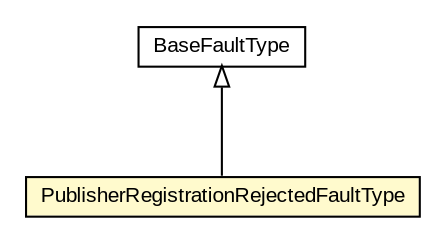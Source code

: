 #!/usr/local/bin/dot
#
# Class diagram 
# Generated by UMLGraph version R5_6-24-gf6e263 (http://www.umlgraph.org/)
#

digraph G {
	edge [fontname="arial",fontsize=10,labelfontname="arial",labelfontsize=10];
	node [fontname="arial",fontsize=10,shape=plaintext];
	nodesep=0.25;
	ranksep=0.5;
	// org.oasis_open.docs.wsn.br_2.PublisherRegistrationRejectedFaultType
	c907715 [label=<<table title="org.oasis_open.docs.wsn.br_2.PublisherRegistrationRejectedFaultType" border="0" cellborder="1" cellspacing="0" cellpadding="2" port="p" bgcolor="lemonChiffon" href="./PublisherRegistrationRejectedFaultType.html">
		<tr><td><table border="0" cellspacing="0" cellpadding="1">
<tr><td align="center" balign="center"> PublisherRegistrationRejectedFaultType </td></tr>
		</table></td></tr>
		</table>>, URL="./PublisherRegistrationRejectedFaultType.html", fontname="arial", fontcolor="black", fontsize=10.0];
	// org.oasis_open.docs.wsrf.bf_2.BaseFaultType
	c907785 [label=<<table title="org.oasis_open.docs.wsrf.bf_2.BaseFaultType" border="0" cellborder="1" cellspacing="0" cellpadding="2" port="p" href="../../wsrf/bf_2/BaseFaultType.html">
		<tr><td><table border="0" cellspacing="0" cellpadding="1">
<tr><td align="center" balign="center"> BaseFaultType </td></tr>
		</table></td></tr>
		</table>>, URL="../../wsrf/bf_2/BaseFaultType.html", fontname="arial", fontcolor="black", fontsize=10.0];
	//org.oasis_open.docs.wsn.br_2.PublisherRegistrationRejectedFaultType extends org.oasis_open.docs.wsrf.bf_2.BaseFaultType
	c907785:p -> c907715:p [dir=back,arrowtail=empty];
}

